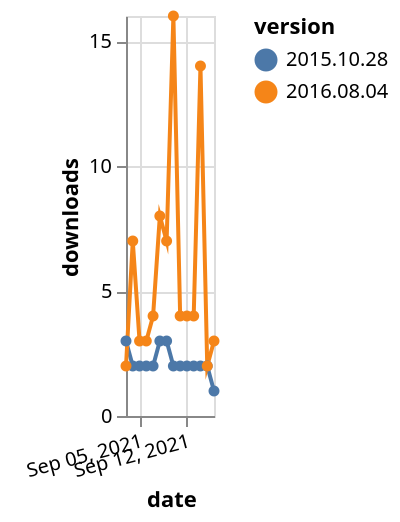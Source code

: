{"$schema": "https://vega.github.io/schema/vega-lite/v5.json", "description": "A simple bar chart with embedded data.", "data": {"values": [{"date": "2021-09-03", "total": 11010, "delta": 3, "version": "2015.10.28"}, {"date": "2021-09-04", "total": 11012, "delta": 2, "version": "2015.10.28"}, {"date": "2021-09-05", "total": 11014, "delta": 2, "version": "2015.10.28"}, {"date": "2021-09-06", "total": 11016, "delta": 2, "version": "2015.10.28"}, {"date": "2021-09-07", "total": 11018, "delta": 2, "version": "2015.10.28"}, {"date": "2021-09-08", "total": 11021, "delta": 3, "version": "2015.10.28"}, {"date": "2021-09-09", "total": 11024, "delta": 3, "version": "2015.10.28"}, {"date": "2021-09-10", "total": 11026, "delta": 2, "version": "2015.10.28"}, {"date": "2021-09-11", "total": 11028, "delta": 2, "version": "2015.10.28"}, {"date": "2021-09-12", "total": 11030, "delta": 2, "version": "2015.10.28"}, {"date": "2021-09-13", "total": 11032, "delta": 2, "version": "2015.10.28"}, {"date": "2021-09-14", "total": 11034, "delta": 2, "version": "2015.10.28"}, {"date": "2021-09-15", "total": 11036, "delta": 2, "version": "2015.10.28"}, {"date": "2021-09-16", "total": 11037, "delta": 1, "version": "2015.10.28"}, {"date": "2021-09-03", "total": 61074, "delta": 2, "version": "2016.08.04"}, {"date": "2021-09-04", "total": 61081, "delta": 7, "version": "2016.08.04"}, {"date": "2021-09-05", "total": 61084, "delta": 3, "version": "2016.08.04"}, {"date": "2021-09-06", "total": 61087, "delta": 3, "version": "2016.08.04"}, {"date": "2021-09-07", "total": 61091, "delta": 4, "version": "2016.08.04"}, {"date": "2021-09-08", "total": 61099, "delta": 8, "version": "2016.08.04"}, {"date": "2021-09-09", "total": 61106, "delta": 7, "version": "2016.08.04"}, {"date": "2021-09-10", "total": 61122, "delta": 16, "version": "2016.08.04"}, {"date": "2021-09-11", "total": 61126, "delta": 4, "version": "2016.08.04"}, {"date": "2021-09-12", "total": 61130, "delta": 4, "version": "2016.08.04"}, {"date": "2021-09-13", "total": 61134, "delta": 4, "version": "2016.08.04"}, {"date": "2021-09-14", "total": 61148, "delta": 14, "version": "2016.08.04"}, {"date": "2021-09-15", "total": 61150, "delta": 2, "version": "2016.08.04"}, {"date": "2021-09-16", "total": 61153, "delta": 3, "version": "2016.08.04"}]}, "width": "container", "mark": {"type": "line", "point": {"filled": true}}, "encoding": {"x": {"field": "date", "type": "temporal", "timeUnit": "yearmonthdate", "title": "date", "axis": {"labelAngle": -15}}, "y": {"field": "delta", "type": "quantitative", "title": "downloads"}, "color": {"field": "version", "type": "nominal"}, "tooltip": {"field": "delta"}}}